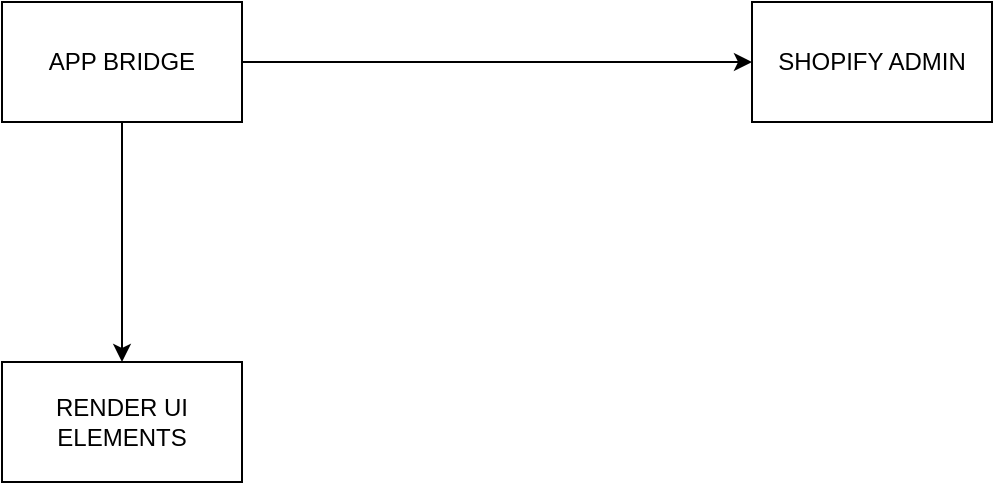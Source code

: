 <mxfile version="20.7.4" type="github">
  <diagram id="r0i476w0nGkbk3gJ0_Lv" name="Page-1">
    <mxGraphModel dx="1232" dy="1146" grid="1" gridSize="10" guides="1" tooltips="1" connect="1" arrows="1" fold="1" page="1" pageScale="1" pageWidth="850" pageHeight="1100" math="0" shadow="0">
      <root>
        <mxCell id="0" />
        <mxCell id="1" parent="0" />
        <mxCell id="D3H6iAVsK9Q6wfVwA4nM-1" value="SHOPIFY ADMIN" style="rounded=0;whiteSpace=wrap;html=1;" vertex="1" parent="1">
          <mxGeometry x="425" y="260" width="120" height="60" as="geometry" />
        </mxCell>
        <mxCell id="D3H6iAVsK9Q6wfVwA4nM-3" style="edgeStyle=orthogonalEdgeStyle;rounded=0;orthogonalLoop=1;jettySize=auto;html=1;entryX=0;entryY=0.5;entryDx=0;entryDy=0;" edge="1" parent="1" source="D3H6iAVsK9Q6wfVwA4nM-2" target="D3H6iAVsK9Q6wfVwA4nM-1">
          <mxGeometry relative="1" as="geometry" />
        </mxCell>
        <mxCell id="D3H6iAVsK9Q6wfVwA4nM-5" style="edgeStyle=orthogonalEdgeStyle;rounded=0;orthogonalLoop=1;jettySize=auto;html=1;entryX=0.5;entryY=0;entryDx=0;entryDy=0;" edge="1" parent="1" source="D3H6iAVsK9Q6wfVwA4nM-2" target="D3H6iAVsK9Q6wfVwA4nM-4">
          <mxGeometry relative="1" as="geometry" />
        </mxCell>
        <mxCell id="D3H6iAVsK9Q6wfVwA4nM-2" value="APP BRIDGE" style="rounded=0;whiteSpace=wrap;html=1;" vertex="1" parent="1">
          <mxGeometry x="50" y="260" width="120" height="60" as="geometry" />
        </mxCell>
        <mxCell id="D3H6iAVsK9Q6wfVwA4nM-4" value="RENDER UI ELEMENTS" style="rounded=0;whiteSpace=wrap;html=1;" vertex="1" parent="1">
          <mxGeometry x="50" y="440" width="120" height="60" as="geometry" />
        </mxCell>
      </root>
    </mxGraphModel>
  </diagram>
</mxfile>
